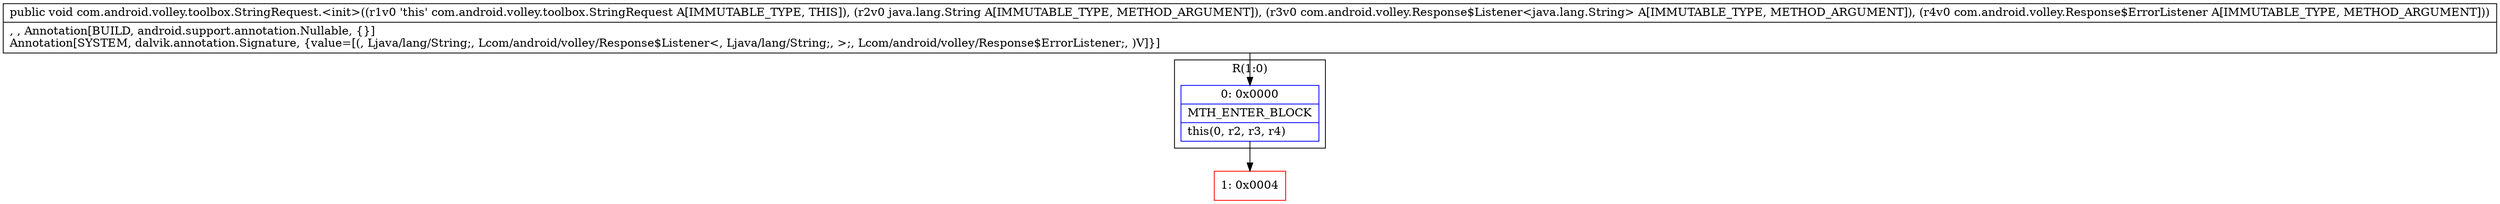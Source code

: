 digraph "CFG forcom.android.volley.toolbox.StringRequest.\<init\>(Ljava\/lang\/String;Lcom\/android\/volley\/Response$Listener;Lcom\/android\/volley\/Response$ErrorListener;)V" {
subgraph cluster_Region_818052432 {
label = "R(1:0)";
node [shape=record,color=blue];
Node_0 [shape=record,label="{0\:\ 0x0000|MTH_ENTER_BLOCK\l|this(0, r2, r3, r4)\l}"];
}
Node_1 [shape=record,color=red,label="{1\:\ 0x0004}"];
MethodNode[shape=record,label="{public void com.android.volley.toolbox.StringRequest.\<init\>((r1v0 'this' com.android.volley.toolbox.StringRequest A[IMMUTABLE_TYPE, THIS]), (r2v0 java.lang.String A[IMMUTABLE_TYPE, METHOD_ARGUMENT]), (r3v0 com.android.volley.Response$Listener\<java.lang.String\> A[IMMUTABLE_TYPE, METHOD_ARGUMENT]), (r4v0 com.android.volley.Response$ErrorListener A[IMMUTABLE_TYPE, METHOD_ARGUMENT]))  | , , Annotation[BUILD, android.support.annotation.Nullable, \{\}]\lAnnotation[SYSTEM, dalvik.annotation.Signature, \{value=[(, Ljava\/lang\/String;, Lcom\/android\/volley\/Response$Listener\<, Ljava\/lang\/String;, \>;, Lcom\/android\/volley\/Response$ErrorListener;, )V]\}]\l}"];
MethodNode -> Node_0;
Node_0 -> Node_1;
}

